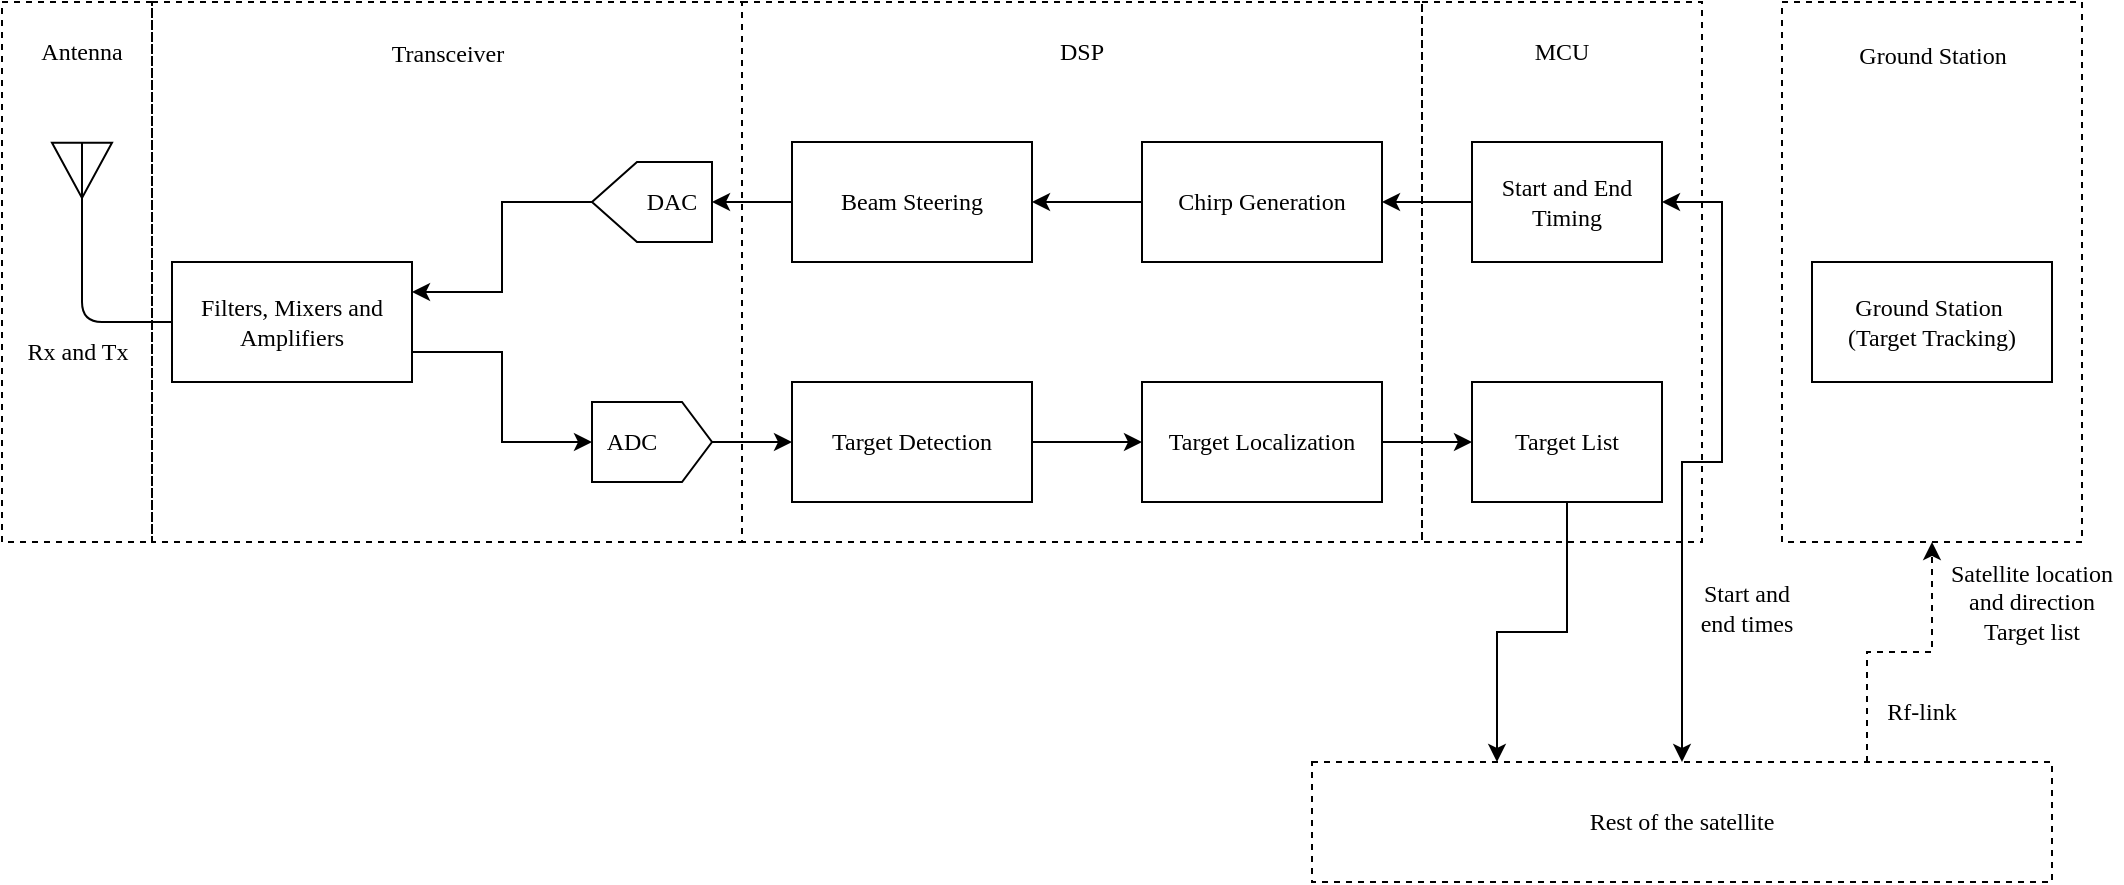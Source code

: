 <mxfile version="26.2.6">
  <diagram name="Page-1" id="DmDMtnHoKGEEPrb4R5d2">
    <mxGraphModel dx="1099" dy="604" grid="1" gridSize="10" guides="1" tooltips="1" connect="1" arrows="1" fold="1" page="1" pageScale="1" pageWidth="1169" pageHeight="1654" math="0" shadow="0">
      <root>
        <mxCell id="0" />
        <mxCell id="1" parent="0" />
        <mxCell id="UD4fD5zQZRy7qfz5CYqL-32" value="" style="rounded=0;whiteSpace=wrap;html=1;fillColor=none;dashed=1;fontFamily=modern;fontSource=https%3A%2F%2Fsourceforge.net%2Fprojects%2Fcm-unicode%2F;" parent="1" vertex="1">
          <mxGeometry x="950" y="130" width="150" height="270" as="geometry" />
        </mxCell>
        <mxCell id="UD4fD5zQZRy7qfz5CYqL-31" value="" style="rounded=0;whiteSpace=wrap;html=1;fillColor=none;dashed=1;fontFamily=modern;fontSource=https%3A%2F%2Fsourceforge.net%2Fprojects%2Fcm-unicode%2F;" parent="1" vertex="1">
          <mxGeometry x="770" y="130" width="140" height="270" as="geometry" />
        </mxCell>
        <mxCell id="UD4fD5zQZRy7qfz5CYqL-30" value="" style="rounded=0;whiteSpace=wrap;html=1;fillColor=none;dashed=1;fontFamily=modern;fontSource=https%3A%2F%2Fsourceforge.net%2Fprojects%2Fcm-unicode%2F;" parent="1" vertex="1">
          <mxGeometry x="430" y="130" width="340" height="270" as="geometry" />
        </mxCell>
        <mxCell id="UD4fD5zQZRy7qfz5CYqL-29" value="" style="rounded=0;whiteSpace=wrap;html=1;fillColor=none;dashed=1;fontFamily=modern;fontSource=https%3A%2F%2Fsourceforge.net%2Fprojects%2Fcm-unicode%2F;" parent="1" vertex="1">
          <mxGeometry x="135" y="130" width="295" height="270" as="geometry" />
        </mxCell>
        <mxCell id="UD4fD5zQZRy7qfz5CYqL-28" value="" style="rounded=0;whiteSpace=wrap;html=1;fillColor=none;dashed=1;fontFamily=modern;fontSource=https%3A%2F%2Fsourceforge.net%2Fprojects%2Fcm-unicode%2F;" parent="1" vertex="1">
          <mxGeometry x="60" y="130" width="75" height="270" as="geometry" />
        </mxCell>
        <mxCell id="UD4fD5zQZRy7qfz5CYqL-1" value="" style="verticalLabelPosition=bottom;shadow=0;dashed=0;align=center;html=1;verticalAlign=top;shape=mxgraph.electrical.radio.aerial_-_antenna_2;fontFamily=modern;fontSource=https%3A%2F%2Fsourceforge.net%2Fprojects%2Fcm-unicode%2F;" parent="1" vertex="1">
          <mxGeometry x="85" y="200" width="30" height="70" as="geometry" />
        </mxCell>
        <mxCell id="UD4fD5zQZRy7qfz5CYqL-16" style="edgeStyle=orthogonalEdgeStyle;rounded=0;orthogonalLoop=1;jettySize=auto;html=1;exitX=1;exitY=0.75;exitDx=0;exitDy=0;entryX=0.5;entryY=0;entryDx=0;entryDy=0;fontFamily=modern;fontSource=https%3A%2F%2Fsourceforge.net%2Fprojects%2Fcm-unicode%2F;" parent="1" source="UD4fD5zQZRy7qfz5CYqL-2" target="UD4fD5zQZRy7qfz5CYqL-7" edge="1">
          <mxGeometry relative="1" as="geometry" />
        </mxCell>
        <mxCell id="UD4fD5zQZRy7qfz5CYqL-2" value="Filters, Mixers and Amplifiers" style="rounded=0;whiteSpace=wrap;html=1;fontFamily=modern;fontSource=https%3A%2F%2Fsourceforge.net%2Fprojects%2Fcm-unicode%2F;" parent="1" vertex="1">
          <mxGeometry x="145" y="260" width="120" height="60" as="geometry" />
        </mxCell>
        <mxCell id="UD4fD5zQZRy7qfz5CYqL-11" style="edgeStyle=orthogonalEdgeStyle;rounded=0;orthogonalLoop=1;jettySize=auto;html=1;exitX=0;exitY=0.5;exitDx=0;exitDy=0;entryX=0.5;entryY=0;entryDx=0;entryDy=0;fontFamily=modern;fontSource=https%3A%2F%2Fsourceforge.net%2Fprojects%2Fcm-unicode%2F;" parent="1" source="UD4fD5zQZRy7qfz5CYqL-3" target="UD4fD5zQZRy7qfz5CYqL-6" edge="1">
          <mxGeometry relative="1" as="geometry" />
        </mxCell>
        <mxCell id="UD4fD5zQZRy7qfz5CYqL-3" value="Beam Steering" style="rounded=0;whiteSpace=wrap;html=1;fontFamily=modern;fontSource=https%3A%2F%2Fsourceforge.net%2Fprojects%2Fcm-unicode%2F;" parent="1" vertex="1">
          <mxGeometry x="455" y="200" width="120" height="60" as="geometry" />
        </mxCell>
        <mxCell id="UD4fD5zQZRy7qfz5CYqL-17" style="edgeStyle=orthogonalEdgeStyle;rounded=0;orthogonalLoop=1;jettySize=auto;html=1;exitX=0;exitY=0.5;exitDx=0;exitDy=0;fontFamily=modern;fontSource=https%3A%2F%2Fsourceforge.net%2Fprojects%2Fcm-unicode%2F;" parent="1" source="UD4fD5zQZRy7qfz5CYqL-4" target="UD4fD5zQZRy7qfz5CYqL-3" edge="1">
          <mxGeometry relative="1" as="geometry" />
        </mxCell>
        <mxCell id="UD4fD5zQZRy7qfz5CYqL-4" value="Chirp Generation" style="rounded=0;whiteSpace=wrap;html=1;fontFamily=modern;fontSource=https%3A%2F%2Fsourceforge.net%2Fprojects%2Fcm-unicode%2F;" parent="1" vertex="1">
          <mxGeometry x="630" y="200" width="120" height="60" as="geometry" />
        </mxCell>
        <mxCell id="UD4fD5zQZRy7qfz5CYqL-20" style="edgeStyle=orthogonalEdgeStyle;rounded=0;orthogonalLoop=1;jettySize=auto;html=1;exitX=1;exitY=0.5;exitDx=0;exitDy=0;entryX=0;entryY=0.5;entryDx=0;entryDy=0;fontFamily=modern;fontSource=https%3A%2F%2Fsourceforge.net%2Fprojects%2Fcm-unicode%2F;" parent="1" source="UD4fD5zQZRy7qfz5CYqL-5" target="UD4fD5zQZRy7qfz5CYqL-19" edge="1">
          <mxGeometry relative="1" as="geometry" />
        </mxCell>
        <mxCell id="UD4fD5zQZRy7qfz5CYqL-5" value="Target Detection" style="rounded=0;whiteSpace=wrap;html=1;fontFamily=modern;fontSource=https%3A%2F%2Fsourceforge.net%2Fprojects%2Fcm-unicode%2F;" parent="1" vertex="1">
          <mxGeometry x="455" y="320" width="120" height="60" as="geometry" />
        </mxCell>
        <mxCell id="UD4fD5zQZRy7qfz5CYqL-15" style="edgeStyle=orthogonalEdgeStyle;rounded=0;orthogonalLoop=1;jettySize=auto;html=1;exitX=0.5;exitY=1;exitDx=0;exitDy=0;entryX=1;entryY=0.25;entryDx=0;entryDy=0;fontFamily=modern;fontSource=https%3A%2F%2Fsourceforge.net%2Fprojects%2Fcm-unicode%2F;" parent="1" source="UD4fD5zQZRy7qfz5CYqL-6" target="UD4fD5zQZRy7qfz5CYqL-2" edge="1">
          <mxGeometry relative="1" as="geometry" />
        </mxCell>
        <mxCell id="UD4fD5zQZRy7qfz5CYqL-6" value="" style="shape=offPageConnector;whiteSpace=wrap;html=1;direction=south;fontFamily=modern;fontSource=https%3A%2F%2Fsourceforge.net%2Fprojects%2Fcm-unicode%2F;" parent="1" vertex="1">
          <mxGeometry x="355" y="210" width="60" height="40" as="geometry" />
        </mxCell>
        <mxCell id="UD4fD5zQZRy7qfz5CYqL-18" style="edgeStyle=orthogonalEdgeStyle;rounded=0;orthogonalLoop=1;jettySize=auto;html=1;exitX=0.5;exitY=1;exitDx=0;exitDy=0;entryX=0;entryY=0.5;entryDx=0;entryDy=0;fontFamily=modern;fontSource=https%3A%2F%2Fsourceforge.net%2Fprojects%2Fcm-unicode%2F;" parent="1" source="UD4fD5zQZRy7qfz5CYqL-7" target="UD4fD5zQZRy7qfz5CYqL-5" edge="1">
          <mxGeometry relative="1" as="geometry" />
        </mxCell>
        <mxCell id="UD4fD5zQZRy7qfz5CYqL-7" value="" style="shape=offPageConnector;whiteSpace=wrap;html=1;direction=north;size=0.25;fontFamily=modern;fontSource=https%3A%2F%2Fsourceforge.net%2Fprojects%2Fcm-unicode%2F;" parent="1" vertex="1">
          <mxGeometry x="355" y="330" width="60" height="40" as="geometry" />
        </mxCell>
        <mxCell id="UD4fD5zQZRy7qfz5CYqL-8" value="DAC" style="text;html=1;align=center;verticalAlign=middle;whiteSpace=wrap;rounded=0;fontFamily=modern;fontSource=https%3A%2F%2Fsourceforge.net%2Fprojects%2Fcm-unicode%2F;" parent="1" vertex="1">
          <mxGeometry x="365" y="215" width="60" height="30" as="geometry" />
        </mxCell>
        <mxCell id="UD4fD5zQZRy7qfz5CYqL-9" value="ADC" style="text;html=1;align=center;verticalAlign=middle;whiteSpace=wrap;rounded=0;fontFamily=modern;fontSource=https%3A%2F%2Fsourceforge.net%2Fprojects%2Fcm-unicode%2F;" parent="1" vertex="1">
          <mxGeometry x="345" y="335" width="60" height="30" as="geometry" />
        </mxCell>
        <mxCell id="UD4fD5zQZRy7qfz5CYqL-19" value="Target Localization" style="rounded=0;whiteSpace=wrap;html=1;fontFamily=modern;fontSource=https%3A%2F%2Fsourceforge.net%2Fprojects%2Fcm-unicode%2F;" parent="1" vertex="1">
          <mxGeometry x="630" y="320" width="120" height="60" as="geometry" />
        </mxCell>
        <mxCell id="UD4fD5zQZRy7qfz5CYqL-22" style="edgeStyle=orthogonalEdgeStyle;rounded=1;orthogonalLoop=1;jettySize=auto;html=1;exitX=0;exitY=0.5;exitDx=0;exitDy=0;entryX=0.5;entryY=1;entryDx=0;entryDy=0;entryPerimeter=0;curved=0;endArrow=none;startFill=0;fontFamily=modern;fontSource=https%3A%2F%2Fsourceforge.net%2Fprojects%2Fcm-unicode%2F;" parent="1" source="UD4fD5zQZRy7qfz5CYqL-2" target="UD4fD5zQZRy7qfz5CYqL-1" edge="1">
          <mxGeometry relative="1" as="geometry" />
        </mxCell>
        <mxCell id="UD4fD5zQZRy7qfz5CYqL-26" value="Ground Station&amp;nbsp;&lt;br&gt;(Target Tracking)" style="rounded=0;whiteSpace=wrap;html=1;fontFamily=modern;fontSource=https%3A%2F%2Fsourceforge.net%2Fprojects%2Fcm-unicode%2F;" parent="1" vertex="1">
          <mxGeometry x="965" y="260" width="120" height="60" as="geometry" />
        </mxCell>
        <mxCell id="UD4fD5zQZRy7qfz5CYqL-33" value="Antenna" style="text;html=1;align=center;verticalAlign=middle;whiteSpace=wrap;rounded=0;fontFamily=modern;fontSource=https%3A%2F%2Fsourceforge.net%2Fprojects%2Fcm-unicode%2F;" parent="1" vertex="1">
          <mxGeometry x="70" y="140" width="60" height="30" as="geometry" />
        </mxCell>
        <mxCell id="UD4fD5zQZRy7qfz5CYqL-34" value="Transceiver" style="text;html=1;align=center;verticalAlign=middle;whiteSpace=wrap;rounded=0;fontFamily=modern;fontSource=https%3A%2F%2Fsourceforge.net%2Fprojects%2Fcm-unicode%2F;" parent="1" vertex="1">
          <mxGeometry x="253" y="141" width="60" height="30" as="geometry" />
        </mxCell>
        <mxCell id="UD4fD5zQZRy7qfz5CYqL-35" value="DSP" style="text;html=1;align=center;verticalAlign=middle;whiteSpace=wrap;rounded=0;fontFamily=modern;fontSource=https%3A%2F%2Fsourceforge.net%2Fprojects%2Fcm-unicode%2F;" parent="1" vertex="1">
          <mxGeometry x="570" y="140" width="60" height="30" as="geometry" />
        </mxCell>
        <mxCell id="UD4fD5zQZRy7qfz5CYqL-36" value="MCU" style="text;html=1;align=center;verticalAlign=middle;whiteSpace=wrap;rounded=0;fontFamily=modern;fontSource=https%3A%2F%2Fsourceforge.net%2Fprojects%2Fcm-unicode%2F;" parent="1" vertex="1">
          <mxGeometry x="810" y="140" width="60" height="30" as="geometry" />
        </mxCell>
        <mxCell id="UD4fD5zQZRy7qfz5CYqL-37" value="Ground Station" style="text;html=1;align=center;verticalAlign=middle;whiteSpace=wrap;rounded=0;fontFamily=modern;fontSource=https%3A%2F%2Fsourceforge.net%2Fprojects%2Fcm-unicode%2F;" parent="1" vertex="1">
          <mxGeometry x="981.5" y="142" width="87" height="30" as="geometry" />
        </mxCell>
        <mxCell id="WBVSRewkK7RVORoQDDOq-11" style="edgeStyle=orthogonalEdgeStyle;rounded=0;orthogonalLoop=1;jettySize=auto;html=1;exitX=0.75;exitY=0;exitDx=0;exitDy=0;entryX=0.5;entryY=1;entryDx=0;entryDy=0;dashed=1;fontFamily=modern;fontSource=https%3A%2F%2Fsourceforge.net%2Fprojects%2Fcm-unicode%2F;" edge="1" parent="1" source="WBVSRewkK7RVORoQDDOq-1" target="UD4fD5zQZRy7qfz5CYqL-32">
          <mxGeometry relative="1" as="geometry" />
        </mxCell>
        <mxCell id="WBVSRewkK7RVORoQDDOq-21" style="edgeStyle=orthogonalEdgeStyle;rounded=0;orthogonalLoop=1;jettySize=auto;html=1;exitX=0.5;exitY=0;exitDx=0;exitDy=0;entryX=1;entryY=0.5;entryDx=0;entryDy=0;startArrow=classic;startFill=1;fontFamily=modern;fontSource=https%3A%2F%2Fsourceforge.net%2Fprojects%2Fcm-unicode%2F;" edge="1" parent="1" source="WBVSRewkK7RVORoQDDOq-1" target="WBVSRewkK7RVORoQDDOq-14">
          <mxGeometry relative="1" as="geometry">
            <Array as="points">
              <mxPoint x="900" y="360" />
              <mxPoint x="920" y="360" />
              <mxPoint x="920" y="230" />
            </Array>
          </mxGeometry>
        </mxCell>
        <mxCell id="WBVSRewkK7RVORoQDDOq-1" value="Rest of the satellite" style="rounded=0;whiteSpace=wrap;html=1;fillColor=none;dashed=1;fontFamily=modern;fontSource=https%3A%2F%2Fsourceforge.net%2Fprojects%2Fcm-unicode%2F;" vertex="1" parent="1">
          <mxGeometry x="715" y="510" width="370" height="60" as="geometry" />
        </mxCell>
        <mxCell id="WBVSRewkK7RVORoQDDOq-6" value="Start and end times" style="text;html=1;align=center;verticalAlign=middle;whiteSpace=wrap;rounded=0;fontFamily=modern;fontSource=https%3A%2F%2Fsourceforge.net%2Fprojects%2Fcm-unicode%2F;" vertex="1" parent="1">
          <mxGeometry x="900" y="412.5" width="65" height="40" as="geometry" />
        </mxCell>
        <mxCell id="WBVSRewkK7RVORoQDDOq-9" value="&lt;div&gt;Satellite location and direction&lt;br&gt;Target list&lt;/div&gt;" style="text;html=1;align=center;verticalAlign=middle;whiteSpace=wrap;rounded=0;fontFamily=modern;fontSource=https%3A%2F%2Fsourceforge.net%2Fprojects%2Fcm-unicode%2F;" vertex="1" parent="1">
          <mxGeometry x="1030" y="412.5" width="90" height="35" as="geometry" />
        </mxCell>
        <mxCell id="WBVSRewkK7RVORoQDDOq-15" style="edgeStyle=orthogonalEdgeStyle;rounded=0;orthogonalLoop=1;jettySize=auto;html=1;exitX=0;exitY=0.5;exitDx=0;exitDy=0;entryX=1;entryY=0.5;entryDx=0;entryDy=0;fontFamily=modern;fontSource=https%3A%2F%2Fsourceforge.net%2Fprojects%2Fcm-unicode%2F;" edge="1" parent="1" source="WBVSRewkK7RVORoQDDOq-14" target="UD4fD5zQZRy7qfz5CYqL-4">
          <mxGeometry relative="1" as="geometry" />
        </mxCell>
        <mxCell id="WBVSRewkK7RVORoQDDOq-14" value="Start and End Timing" style="rounded=0;whiteSpace=wrap;html=1;fontFamily=modern;fontSource=https%3A%2F%2Fsourceforge.net%2Fprojects%2Fcm-unicode%2F;" vertex="1" parent="1">
          <mxGeometry x="795" y="200" width="95" height="60" as="geometry" />
        </mxCell>
        <mxCell id="WBVSRewkK7RVORoQDDOq-19" style="edgeStyle=orthogonalEdgeStyle;rounded=0;orthogonalLoop=1;jettySize=auto;html=1;exitX=0.5;exitY=1;exitDx=0;exitDy=0;entryX=0.25;entryY=0;entryDx=0;entryDy=0;fontFamily=modern;fontSource=https%3A%2F%2Fsourceforge.net%2Fprojects%2Fcm-unicode%2F;" edge="1" parent="1" source="WBVSRewkK7RVORoQDDOq-17" target="WBVSRewkK7RVORoQDDOq-1">
          <mxGeometry relative="1" as="geometry" />
        </mxCell>
        <mxCell id="WBVSRewkK7RVORoQDDOq-17" value="Target List" style="rounded=0;whiteSpace=wrap;html=1;fontFamily=modern;fontSource=https%3A%2F%2Fsourceforge.net%2Fprojects%2Fcm-unicode%2F;" vertex="1" parent="1">
          <mxGeometry x="795" y="320" width="95" height="60" as="geometry" />
        </mxCell>
        <mxCell id="WBVSRewkK7RVORoQDDOq-18" style="edgeStyle=orthogonalEdgeStyle;rounded=0;orthogonalLoop=1;jettySize=auto;html=1;exitX=1;exitY=0.5;exitDx=0;exitDy=0;entryX=0;entryY=0.5;entryDx=0;entryDy=0;jumpStyle=arc;fontFamily=modern;fontSource=https%3A%2F%2Fsourceforge.net%2Fprojects%2Fcm-unicode%2F;" edge="1" parent="1" source="UD4fD5zQZRy7qfz5CYqL-19" target="WBVSRewkK7RVORoQDDOq-17">
          <mxGeometry relative="1" as="geometry" />
        </mxCell>
        <mxCell id="WBVSRewkK7RVORoQDDOq-23" value="Rf-link" style="text;html=1;align=center;verticalAlign=middle;whiteSpace=wrap;rounded=0;fontFamily=modern;fontSource=https%3A%2F%2Fsourceforge.net%2Fprojects%2Fcm-unicode%2F;" vertex="1" parent="1">
          <mxGeometry x="990" y="470" width="60" height="30" as="geometry" />
        </mxCell>
        <mxCell id="WBVSRewkK7RVORoQDDOq-24" value="Rx and Tx" style="text;html=1;align=center;verticalAlign=middle;whiteSpace=wrap;rounded=0;fontFamily=modern;fontSource=https%3A%2F%2Fsourceforge.net%2Fprojects%2Fcm-unicode%2F;" vertex="1" parent="1">
          <mxGeometry x="68" y="290" width="60" height="30" as="geometry" />
        </mxCell>
      </root>
    </mxGraphModel>
  </diagram>
</mxfile>
